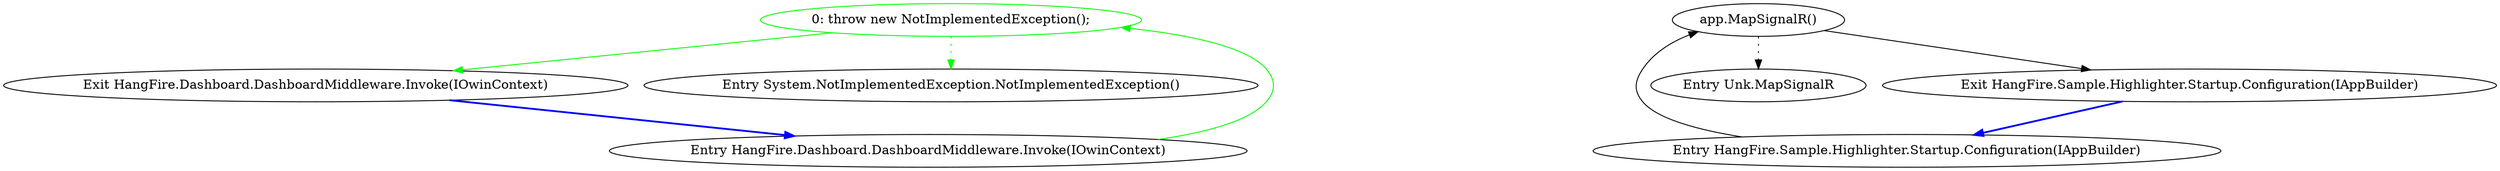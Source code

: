 digraph  {
d3 [cluster="HangFire.Dashboard.DashboardMiddleware.Invoke(IOwinContext)", color=green, community=0, label="0: throw new NotImplementedException();", span="14-14"];
d2 [cluster="HangFire.Dashboard.DashboardMiddleware.Invoke(IOwinContext)", label="Entry HangFire.Dashboard.DashboardMiddleware.Invoke(IOwinContext)", span="12-12"];
d4 [cluster="HangFire.Dashboard.DashboardMiddleware.Invoke(IOwinContext)", label="Exit HangFire.Dashboard.DashboardMiddleware.Invoke(IOwinContext)", span="12-12"];
d5 [cluster="System.NotImplementedException.NotImplementedException()", label="Entry System.NotImplementedException.NotImplementedException()", span="0-0"];
m0_3 [cluster="Unk.MapSignalR", file="Startup.cs", label="Entry Unk.MapSignalR", span=""];
m0_0 [cluster="HangFire.Sample.Highlighter.Startup.Configuration(IAppBuilder)", file="Startup.cs", label="Entry HangFire.Sample.Highlighter.Startup.Configuration(IAppBuilder)", span="10-10"];
m0_1 [cluster="HangFire.Sample.Highlighter.Startup.Configuration(IAppBuilder)", file="Startup.cs", label="app.MapSignalR()", span="12-12"];
m0_2 [cluster="HangFire.Sample.Highlighter.Startup.Configuration(IAppBuilder)", file="Startup.cs", label="Exit HangFire.Sample.Highlighter.Startup.Configuration(IAppBuilder)", span="10-10"];
d3 -> d4  [color=green, key=0, style=solid];
d3 -> d5  [color=green, key=2, style=dotted];
d2 -> d3  [color=green, key=0, style=solid];
d4 -> d2  [color=blue, key=0, style=bold];
m0_0 -> m0_1  [key=0, style=solid];
m0_1 -> m0_2  [key=0, style=solid];
m0_1 -> m0_3  [key=2, style=dotted];
m0_2 -> m0_0  [color=blue, key=0, style=bold];
}
